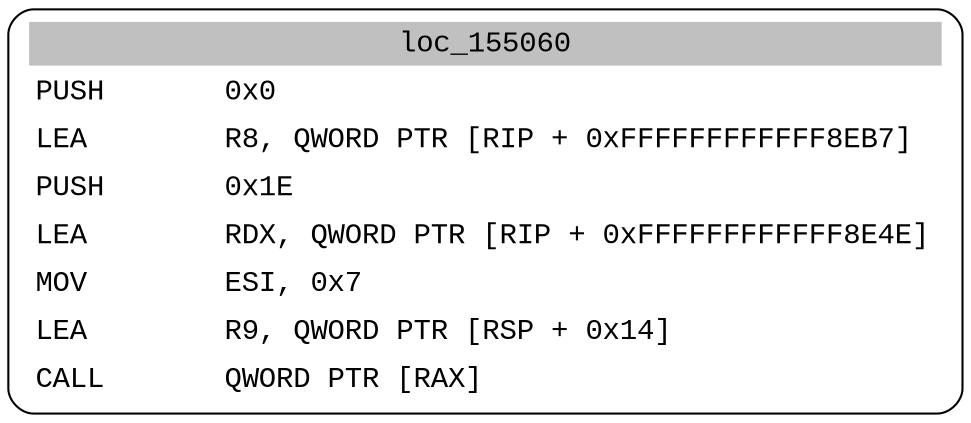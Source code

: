 digraph asm_graph {
1941 [
shape="Mrecord" fontname="Courier New"label =<<table border="0" cellborder="0" cellpadding="3"><tr><td align="center" colspan="2" bgcolor="grey">loc_155060</td></tr><tr><td align="left">PUSH       0x0</td></tr><tr><td align="left">LEA        R8, QWORD PTR [RIP + 0xFFFFFFFFFFFF8EB7]</td></tr><tr><td align="left">PUSH       0x1E</td></tr><tr><td align="left">LEA        RDX, QWORD PTR [RIP + 0xFFFFFFFFFFFF8E4E]</td></tr><tr><td align="left">MOV        ESI, 0x7</td></tr><tr><td align="left">LEA        R9, QWORD PTR [RSP + 0x14]</td></tr><tr><td align="left">CALL       QWORD PTR [RAX]</td></tr></table>> ];
}